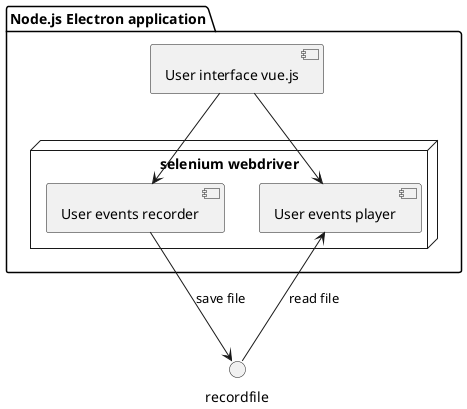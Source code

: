@startuml Application components

package "Node.js Electron application" {
  [User interface vue.js] as ui

  node "selenium webdriver" {
    [User events recorder] as recorder
    [User events player] as player
  }
}

ui --> recorder
ui --> player
recorder --> recordfile : save file
player <-- recordfile: read file

@enduml